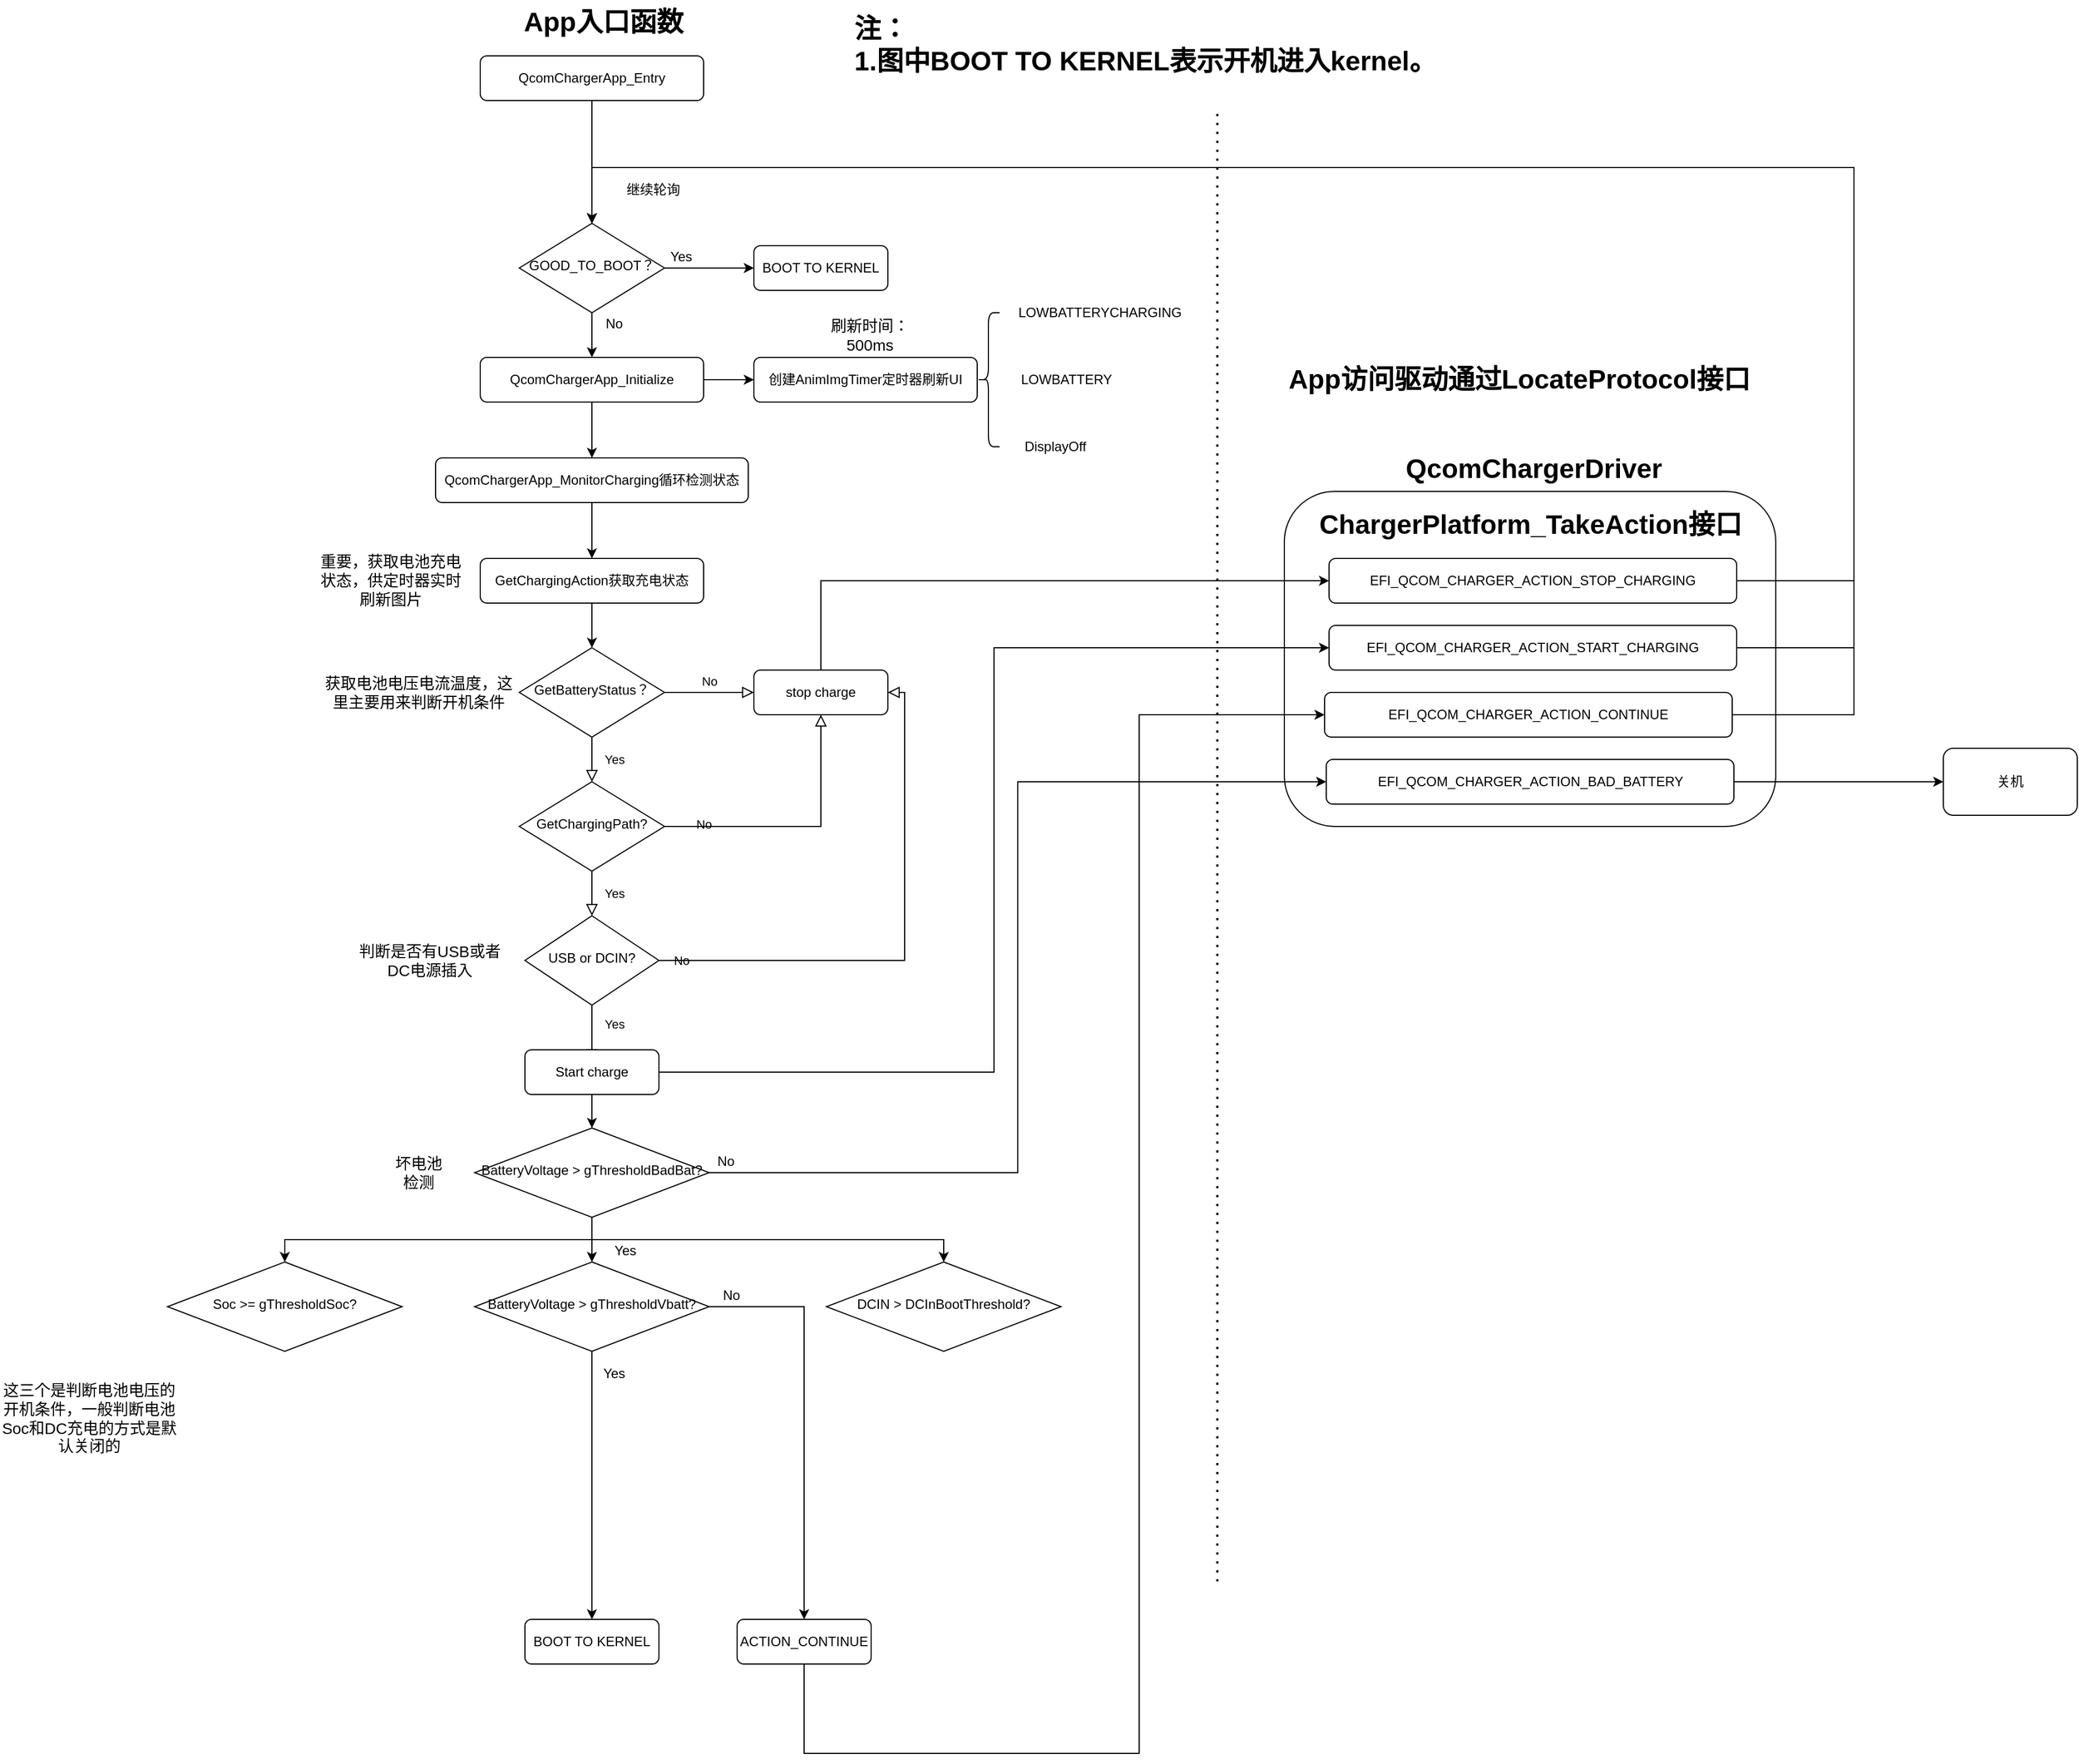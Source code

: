 <mxfile version="13.6.2" type="device"><diagram id="C5RBs43oDa-KdzZeNtuy" name="Page-1"><mxGraphModel dx="2858" dy="2343" grid="1" gridSize="10" guides="1" tooltips="1" connect="1" arrows="1" fold="1" page="1" pageScale="1" pageWidth="827" pageHeight="1169" math="0" shadow="0"><root><mxCell id="WIyWlLk6GJQsqaUBKTNV-0"/><mxCell id="WIyWlLk6GJQsqaUBKTNV-1" parent="WIyWlLk6GJQsqaUBKTNV-0"/><mxCell id="DkoQSM0Fek4tv4W-fg_t-80" value="" style="rounded=1;whiteSpace=wrap;html=1;" parent="WIyWlLk6GJQsqaUBKTNV-1" vertex="1"><mxGeometry x="840" y="200" width="440" height="300" as="geometry"/></mxCell><mxCell id="DkoQSM0Fek4tv4W-fg_t-2" style="edgeStyle=orthogonalEdgeStyle;rounded=0;orthogonalLoop=1;jettySize=auto;html=1;exitX=1;exitY=0.5;exitDx=0;exitDy=0;entryX=0;entryY=0.5;entryDx=0;entryDy=0;" parent="WIyWlLk6GJQsqaUBKTNV-1" source="WIyWlLk6GJQsqaUBKTNV-3" target="DkoQSM0Fek4tv4W-fg_t-1" edge="1"><mxGeometry relative="1" as="geometry"/></mxCell><mxCell id="DkoQSM0Fek4tv4W-fg_t-13" style="edgeStyle=orthogonalEdgeStyle;rounded=0;orthogonalLoop=1;jettySize=auto;html=1;exitX=0.5;exitY=1;exitDx=0;exitDy=0;entryX=0.5;entryY=0;entryDx=0;entryDy=0;" parent="WIyWlLk6GJQsqaUBKTNV-1" source="WIyWlLk6GJQsqaUBKTNV-3" target="DkoQSM0Fek4tv4W-fg_t-11" edge="1"><mxGeometry relative="1" as="geometry"/></mxCell><mxCell id="WIyWlLk6GJQsqaUBKTNV-3" value="QcomChargerApp_Initialize" style="rounded=1;whiteSpace=wrap;html=1;fontSize=12;glass=0;strokeWidth=1;shadow=0;" parent="WIyWlLk6GJQsqaUBKTNV-1" vertex="1"><mxGeometry x="120" y="80" width="200" height="40" as="geometry"/></mxCell><mxCell id="WIyWlLk6GJQsqaUBKTNV-4" value="Yes" style="rounded=0;html=1;jettySize=auto;orthogonalLoop=1;fontSize=11;endArrow=block;endFill=0;endSize=8;strokeWidth=1;shadow=0;labelBackgroundColor=none;edgeStyle=orthogonalEdgeStyle;" parent="WIyWlLk6GJQsqaUBKTNV-1" source="WIyWlLk6GJQsqaUBKTNV-6" target="WIyWlLk6GJQsqaUBKTNV-10" edge="1"><mxGeometry y="20" relative="1" as="geometry"><mxPoint as="offset"/></mxGeometry></mxCell><mxCell id="WIyWlLk6GJQsqaUBKTNV-5" value="No" style="edgeStyle=orthogonalEdgeStyle;rounded=0;html=1;jettySize=auto;orthogonalLoop=1;fontSize=11;endArrow=block;endFill=0;endSize=8;strokeWidth=1;shadow=0;labelBackgroundColor=none;entryX=0.5;entryY=1;entryDx=0;entryDy=0;" parent="WIyWlLk6GJQsqaUBKTNV-1" source="WIyWlLk6GJQsqaUBKTNV-6" target="DkoQSM0Fek4tv4W-fg_t-18" edge="1"><mxGeometry x="0.182" y="105" relative="1" as="geometry"><mxPoint as="offset"/><mxPoint x="345" y="500" as="targetPoint"/></mxGeometry></mxCell><mxCell id="WIyWlLk6GJQsqaUBKTNV-6" value="GetChargingPath?" style="rhombus;whiteSpace=wrap;html=1;shadow=0;fontFamily=Helvetica;fontSize=12;align=center;strokeWidth=1;spacing=6;spacingTop=-4;" parent="WIyWlLk6GJQsqaUBKTNV-1" vertex="1"><mxGeometry x="155" y="460" width="130" height="80" as="geometry"/></mxCell><mxCell id="WIyWlLk6GJQsqaUBKTNV-8" value="Yes" style="rounded=0;html=1;jettySize=auto;orthogonalLoop=1;fontSize=11;endArrow=block;endFill=0;endSize=8;strokeWidth=1;shadow=0;labelBackgroundColor=none;edgeStyle=orthogonalEdgeStyle;" parent="WIyWlLk6GJQsqaUBKTNV-1" source="WIyWlLk6GJQsqaUBKTNV-10" edge="1"><mxGeometry x="-0.333" y="20" relative="1" as="geometry"><mxPoint as="offset"/><mxPoint x="220" y="710" as="targetPoint"/><Array as="points"><mxPoint x="220" y="670"/><mxPoint x="220" y="670"/></Array></mxGeometry></mxCell><mxCell id="WIyWlLk6GJQsqaUBKTNV-9" value="No" style="edgeStyle=orthogonalEdgeStyle;rounded=0;html=1;jettySize=auto;orthogonalLoop=1;fontSize=11;endArrow=block;endFill=0;endSize=8;strokeWidth=1;shadow=0;labelBackgroundColor=none;entryX=1;entryY=0.5;entryDx=0;entryDy=0;" parent="WIyWlLk6GJQsqaUBKTNV-1" source="WIyWlLk6GJQsqaUBKTNV-10" target="DkoQSM0Fek4tv4W-fg_t-18" edge="1"><mxGeometry x="-0.071" y="200" relative="1" as="geometry"><mxPoint as="offset"/><mxPoint x="410" y="500" as="targetPoint"/><Array as="points"><mxPoint x="500" y="620"/><mxPoint x="500" y="380"/></Array></mxGeometry></mxCell><mxCell id="WIyWlLk6GJQsqaUBKTNV-10" value="USB or DCIN?" style="rhombus;whiteSpace=wrap;html=1;shadow=0;fontFamily=Helvetica;fontSize=12;align=center;strokeWidth=1;spacing=6;spacingTop=-4;" parent="WIyWlLk6GJQsqaUBKTNV-1" vertex="1"><mxGeometry x="160" y="580" width="120" height="80" as="geometry"/></mxCell><mxCell id="DkoQSM0Fek4tv4W-fg_t-1" value="创建AnimImgTimer定时器刷新UI" style="rounded=1;whiteSpace=wrap;html=1;fontSize=12;glass=0;strokeWidth=1;shadow=0;" parent="WIyWlLk6GJQsqaUBKTNV-1" vertex="1"><mxGeometry x="365" y="80" width="200" height="40" as="geometry"/></mxCell><mxCell id="DkoQSM0Fek4tv4W-fg_t-3" value="" style="shape=curlyBracket;whiteSpace=wrap;html=1;rounded=1;" parent="WIyWlLk6GJQsqaUBKTNV-1" vertex="1"><mxGeometry x="565" y="40" width="20" height="120" as="geometry"/></mxCell><mxCell id="DkoQSM0Fek4tv4W-fg_t-6" value="LOWBATTERYCHARGING" style="text;html=1;strokeColor=none;fillColor=none;align=center;verticalAlign=middle;whiteSpace=wrap;rounded=0;" parent="WIyWlLk6GJQsqaUBKTNV-1" vertex="1"><mxGeometry x="655" y="30" width="40" height="20" as="geometry"/></mxCell><mxCell id="DkoQSM0Fek4tv4W-fg_t-7" value="DisplayOff" style="text;html=1;strokeColor=none;fillColor=none;align=center;verticalAlign=middle;whiteSpace=wrap;rounded=0;" parent="WIyWlLk6GJQsqaUBKTNV-1" vertex="1"><mxGeometry x="615" y="150" width="40" height="20" as="geometry"/></mxCell><mxCell id="DkoQSM0Fek4tv4W-fg_t-8" value="LOWBATTERY" style="text;html=1;strokeColor=none;fillColor=none;align=center;verticalAlign=middle;whiteSpace=wrap;rounded=0;" parent="WIyWlLk6GJQsqaUBKTNV-1" vertex="1"><mxGeometry x="625" y="90" width="40" height="20" as="geometry"/></mxCell><mxCell id="DkoQSM0Fek4tv4W-fg_t-14" style="edgeStyle=orthogonalEdgeStyle;rounded=0;orthogonalLoop=1;jettySize=auto;html=1;exitX=0.5;exitY=1;exitDx=0;exitDy=0;entryX=0.5;entryY=0;entryDx=0;entryDy=0;" parent="WIyWlLk6GJQsqaUBKTNV-1" source="DkoQSM0Fek4tv4W-fg_t-11" target="DkoQSM0Fek4tv4W-fg_t-12" edge="1"><mxGeometry relative="1" as="geometry"/></mxCell><mxCell id="DkoQSM0Fek4tv4W-fg_t-11" value="QcomChargerApp_MonitorCharging循环检测状态" style="rounded=1;whiteSpace=wrap;html=1;fontSize=12;glass=0;strokeWidth=1;shadow=0;" parent="WIyWlLk6GJQsqaUBKTNV-1" vertex="1"><mxGeometry x="80" y="170" width="280" height="40" as="geometry"/></mxCell><mxCell id="DkoQSM0Fek4tv4W-fg_t-19" style="edgeStyle=orthogonalEdgeStyle;rounded=0;orthogonalLoop=1;jettySize=auto;html=1;exitX=0.5;exitY=1;exitDx=0;exitDy=0;entryX=0.5;entryY=0;entryDx=0;entryDy=0;" parent="WIyWlLk6GJQsqaUBKTNV-1" source="DkoQSM0Fek4tv4W-fg_t-12" target="DkoQSM0Fek4tv4W-fg_t-17" edge="1"><mxGeometry relative="1" as="geometry"/></mxCell><mxCell id="DkoQSM0Fek4tv4W-fg_t-12" value="GetChargingAction获取充电状态" style="rounded=1;whiteSpace=wrap;html=1;fontSize=12;glass=0;strokeWidth=1;shadow=0;" parent="WIyWlLk6GJQsqaUBKTNV-1" vertex="1"><mxGeometry x="120" y="260" width="200" height="40" as="geometry"/></mxCell><mxCell id="DkoQSM0Fek4tv4W-fg_t-15" value="Yes" style="rounded=0;html=1;jettySize=auto;orthogonalLoop=1;fontSize=11;endArrow=block;endFill=0;endSize=8;strokeWidth=1;shadow=0;labelBackgroundColor=none;edgeStyle=orthogonalEdgeStyle;" parent="WIyWlLk6GJQsqaUBKTNV-1" source="DkoQSM0Fek4tv4W-fg_t-17" edge="1"><mxGeometry y="20" relative="1" as="geometry"><mxPoint as="offset"/><mxPoint x="220" y="460" as="targetPoint"/></mxGeometry></mxCell><mxCell id="DkoQSM0Fek4tv4W-fg_t-16" value="No" style="edgeStyle=orthogonalEdgeStyle;rounded=0;html=1;jettySize=auto;orthogonalLoop=1;fontSize=11;endArrow=block;endFill=0;endSize=8;strokeWidth=1;shadow=0;labelBackgroundColor=none;" parent="WIyWlLk6GJQsqaUBKTNV-1" source="DkoQSM0Fek4tv4W-fg_t-17" target="DkoQSM0Fek4tv4W-fg_t-18" edge="1"><mxGeometry y="10" relative="1" as="geometry"><mxPoint as="offset"/></mxGeometry></mxCell><mxCell id="DkoQSM0Fek4tv4W-fg_t-17" value="GetBatteryStatus？" style="rhombus;whiteSpace=wrap;html=1;shadow=0;fontFamily=Helvetica;fontSize=12;align=center;strokeWidth=1;spacing=6;spacingTop=-4;" parent="WIyWlLk6GJQsqaUBKTNV-1" vertex="1"><mxGeometry x="155" y="340" width="130" height="80" as="geometry"/></mxCell><mxCell id="DkoQSM0Fek4tv4W-fg_t-82" style="edgeStyle=orthogonalEdgeStyle;rounded=0;orthogonalLoop=1;jettySize=auto;html=1;exitX=0.5;exitY=0;exitDx=0;exitDy=0;entryX=0;entryY=0.5;entryDx=0;entryDy=0;startArrow=none;startFill=0;" parent="WIyWlLk6GJQsqaUBKTNV-1" source="DkoQSM0Fek4tv4W-fg_t-18" target="DkoQSM0Fek4tv4W-fg_t-79" edge="1"><mxGeometry relative="1" as="geometry"/></mxCell><mxCell id="DkoQSM0Fek4tv4W-fg_t-18" value="stop charge" style="rounded=1;whiteSpace=wrap;html=1;fontSize=12;glass=0;strokeWidth=1;shadow=0;" parent="WIyWlLk6GJQsqaUBKTNV-1" vertex="1"><mxGeometry x="365" y="360" width="120" height="40" as="geometry"/></mxCell><mxCell id="DkoQSM0Fek4tv4W-fg_t-22" value="DCIN &amp;gt;&amp;nbsp;DCInBootThreshold?" style="rhombus;whiteSpace=wrap;html=1;shadow=0;fontFamily=Helvetica;fontSize=12;align=center;strokeWidth=1;spacing=6;spacingTop=-4;" parent="WIyWlLk6GJQsqaUBKTNV-1" vertex="1"><mxGeometry x="430" y="890" width="210" height="80" as="geometry"/></mxCell><mxCell id="DkoQSM0Fek4tv4W-fg_t-89" style="edgeStyle=orthogonalEdgeStyle;rounded=0;orthogonalLoop=1;jettySize=auto;html=1;exitX=1;exitY=0.5;exitDx=0;exitDy=0;entryX=0;entryY=0.5;entryDx=0;entryDy=0;startArrow=none;startFill=0;" parent="WIyWlLk6GJQsqaUBKTNV-1" source="DkoQSM0Fek4tv4W-fg_t-23" target="DkoQSM0Fek4tv4W-fg_t-88" edge="1"><mxGeometry relative="1" as="geometry"/></mxCell><mxCell id="7bjV7LyGJwtXMP-EdBRK-2" style="edgeStyle=orthogonalEdgeStyle;rounded=0;orthogonalLoop=1;jettySize=auto;html=1;exitX=0.5;exitY=1;exitDx=0;exitDy=0;entryX=0.5;entryY=0;entryDx=0;entryDy=0;" edge="1" parent="WIyWlLk6GJQsqaUBKTNV-1" source="DkoQSM0Fek4tv4W-fg_t-23" target="7bjV7LyGJwtXMP-EdBRK-0"><mxGeometry relative="1" as="geometry"/></mxCell><mxCell id="DkoQSM0Fek4tv4W-fg_t-23" value="Start charge" style="rounded=1;whiteSpace=wrap;html=1;fontSize=12;glass=0;strokeWidth=1;shadow=0;" parent="WIyWlLk6GJQsqaUBKTNV-1" vertex="1"><mxGeometry x="160" y="700" width="120" height="40" as="geometry"/></mxCell><mxCell id="7bjV7LyGJwtXMP-EdBRK-14" style="edgeStyle=orthogonalEdgeStyle;rounded=0;orthogonalLoop=1;jettySize=auto;html=1;exitX=0.5;exitY=1;exitDx=0;exitDy=0;entryX=0.5;entryY=0;entryDx=0;entryDy=0;" edge="1" parent="WIyWlLk6GJQsqaUBKTNV-1" source="DkoQSM0Fek4tv4W-fg_t-32" target="DkoQSM0Fek4tv4W-fg_t-39"><mxGeometry relative="1" as="geometry"/></mxCell><mxCell id="7bjV7LyGJwtXMP-EdBRK-15" style="edgeStyle=orthogonalEdgeStyle;rounded=0;orthogonalLoop=1;jettySize=auto;html=1;exitX=1;exitY=0.5;exitDx=0;exitDy=0;entryX=0.5;entryY=0;entryDx=0;entryDy=0;" edge="1" parent="WIyWlLk6GJQsqaUBKTNV-1" source="DkoQSM0Fek4tv4W-fg_t-32" target="DkoQSM0Fek4tv4W-fg_t-40"><mxGeometry relative="1" as="geometry"><Array as="points"><mxPoint x="410" y="930"/><mxPoint x="410" y="1210"/></Array></mxGeometry></mxCell><mxCell id="DkoQSM0Fek4tv4W-fg_t-32" value="BatteryVoltage &amp;gt;&amp;nbsp;gThresholdVbatt?" style="rhombus;whiteSpace=wrap;html=1;shadow=0;fontFamily=Helvetica;fontSize=12;align=center;strokeWidth=1;spacing=6;spacingTop=-4;" parent="WIyWlLk6GJQsqaUBKTNV-1" vertex="1"><mxGeometry x="115" y="890" width="210" height="80" as="geometry"/></mxCell><mxCell id="DkoQSM0Fek4tv4W-fg_t-37" value="Soc &amp;gt;= gThresholdSoc?" style="rhombus;whiteSpace=wrap;html=1;shadow=0;fontFamily=Helvetica;fontSize=12;align=center;strokeWidth=1;spacing=6;spacingTop=-4;" parent="WIyWlLk6GJQsqaUBKTNV-1" vertex="1"><mxGeometry x="-160" y="890" width="210" height="80" as="geometry"/></mxCell><mxCell id="DkoQSM0Fek4tv4W-fg_t-39" value="BOOT TO KERNEL" style="rounded=1;whiteSpace=wrap;html=1;fontSize=12;glass=0;strokeWidth=1;shadow=0;" parent="WIyWlLk6GJQsqaUBKTNV-1" vertex="1"><mxGeometry x="160" y="1210" width="120" height="40" as="geometry"/></mxCell><mxCell id="DkoQSM0Fek4tv4W-fg_t-91" style="edgeStyle=orthogonalEdgeStyle;rounded=0;orthogonalLoop=1;jettySize=auto;html=1;exitX=0.5;exitY=1;exitDx=0;exitDy=0;entryX=0;entryY=0.5;entryDx=0;entryDy=0;startArrow=none;startFill=0;" parent="WIyWlLk6GJQsqaUBKTNV-1" source="DkoQSM0Fek4tv4W-fg_t-40" target="DkoQSM0Fek4tv4W-fg_t-90" edge="1"><mxGeometry relative="1" as="geometry"><Array as="points"><mxPoint x="410" y="1330"/><mxPoint x="710" y="1330"/><mxPoint x="710" y="400"/></Array><mxPoint x="876" y="490" as="targetPoint"/></mxGeometry></mxCell><mxCell id="DkoQSM0Fek4tv4W-fg_t-40" value="ACTION_CONTINUE" style="rounded=1;whiteSpace=wrap;html=1;fontSize=12;glass=0;strokeWidth=1;shadow=0;" parent="WIyWlLk6GJQsqaUBKTNV-1" vertex="1"><mxGeometry x="350" y="1210" width="120" height="40" as="geometry"/></mxCell><mxCell id="DkoQSM0Fek4tv4W-fg_t-44" value="Yes" style="text;html=1;strokeColor=none;fillColor=none;align=center;verticalAlign=middle;whiteSpace=wrap;rounded=0;" parent="WIyWlLk6GJQsqaUBKTNV-1" vertex="1"><mxGeometry x="220" y="980" width="40" height="20" as="geometry"/></mxCell><mxCell id="DkoQSM0Fek4tv4W-fg_t-45" value="No" style="text;html=1;strokeColor=none;fillColor=none;align=center;verticalAlign=middle;whiteSpace=wrap;rounded=0;" parent="WIyWlLk6GJQsqaUBKTNV-1" vertex="1"><mxGeometry x="325" y="910" width="40" height="20" as="geometry"/></mxCell><mxCell id="DkoQSM0Fek4tv4W-fg_t-62" value="继续轮询" style="text;html=1;strokeColor=none;fillColor=none;align=center;verticalAlign=middle;whiteSpace=wrap;rounded=0;" parent="WIyWlLk6GJQsqaUBKTNV-1" vertex="1"><mxGeometry x="250" y="-80" width="50" height="20" as="geometry"/></mxCell><mxCell id="DkoQSM0Fek4tv4W-fg_t-68" value="&lt;font style=&quot;font-size: 14px&quot;&gt;刷新时间：500ms&lt;/font&gt;" style="text;html=1;strokeColor=none;fillColor=none;align=center;verticalAlign=middle;whiteSpace=wrap;rounded=0;" parent="WIyWlLk6GJQsqaUBKTNV-1" vertex="1"><mxGeometry x="414" y="50" width="110" height="20" as="geometry"/></mxCell><mxCell id="DkoQSM0Fek4tv4W-fg_t-70" style="edgeStyle=orthogonalEdgeStyle;rounded=0;orthogonalLoop=1;jettySize=auto;html=1;exitX=0.5;exitY=1;exitDx=0;exitDy=0;startArrow=none;startFill=0;" parent="WIyWlLk6GJQsqaUBKTNV-1" source="DkoQSM0Fek4tv4W-fg_t-69" target="WIyWlLk6GJQsqaUBKTNV-3" edge="1"><mxGeometry relative="1" as="geometry"/></mxCell><mxCell id="DkoQSM0Fek4tv4W-fg_t-76" style="edgeStyle=orthogonalEdgeStyle;rounded=0;orthogonalLoop=1;jettySize=auto;html=1;exitX=1;exitY=0.5;exitDx=0;exitDy=0;entryX=0;entryY=0.5;entryDx=0;entryDy=0;startArrow=none;startFill=0;" parent="WIyWlLk6GJQsqaUBKTNV-1" source="DkoQSM0Fek4tv4W-fg_t-69" target="DkoQSM0Fek4tv4W-fg_t-75" edge="1"><mxGeometry relative="1" as="geometry"/></mxCell><mxCell id="DkoQSM0Fek4tv4W-fg_t-69" value="GOOD_TO_BOOT？" style="rhombus;whiteSpace=wrap;html=1;shadow=0;fontFamily=Helvetica;fontSize=12;align=center;strokeWidth=1;spacing=6;spacingTop=-4;" parent="WIyWlLk6GJQsqaUBKTNV-1" vertex="1"><mxGeometry x="155" y="-40" width="130" height="80" as="geometry"/></mxCell><mxCell id="DkoQSM0Fek4tv4W-fg_t-73" value="No" style="text;html=1;strokeColor=none;fillColor=none;align=center;verticalAlign=middle;whiteSpace=wrap;rounded=0;" parent="WIyWlLk6GJQsqaUBKTNV-1" vertex="1"><mxGeometry x="220" y="40" width="40" height="20" as="geometry"/></mxCell><mxCell id="DkoQSM0Fek4tv4W-fg_t-74" value="Yes" style="text;html=1;strokeColor=none;fillColor=none;align=center;verticalAlign=middle;whiteSpace=wrap;rounded=0;" parent="WIyWlLk6GJQsqaUBKTNV-1" vertex="1"><mxGeometry x="280" y="-20" width="40" height="20" as="geometry"/></mxCell><mxCell id="DkoQSM0Fek4tv4W-fg_t-75" value="BOOT TO KERNEL" style="rounded=1;whiteSpace=wrap;html=1;fontSize=12;glass=0;strokeWidth=1;shadow=0;" parent="WIyWlLk6GJQsqaUBKTNV-1" vertex="1"><mxGeometry x="365" y="-20" width="120" height="40" as="geometry"/></mxCell><mxCell id="DkoQSM0Fek4tv4W-fg_t-87" style="edgeStyle=orthogonalEdgeStyle;rounded=0;orthogonalLoop=1;jettySize=auto;html=1;exitX=1;exitY=0.5;exitDx=0;exitDy=0;startArrow=none;startFill=0;" parent="WIyWlLk6GJQsqaUBKTNV-1" source="DkoQSM0Fek4tv4W-fg_t-79" edge="1"><mxGeometry relative="1" as="geometry"><mxPoint x="220" y="-40" as="targetPoint"/><Array as="points"><mxPoint x="1350" y="280"/><mxPoint x="1350" y="-90"/><mxPoint x="220" y="-90"/></Array></mxGeometry></mxCell><mxCell id="DkoQSM0Fek4tv4W-fg_t-79" value="EFI_QCOM_CHARGER_ACTION_STOP_CHARGING" style="rounded=1;whiteSpace=wrap;html=1;fontSize=12;glass=0;strokeWidth=1;shadow=0;" parent="WIyWlLk6GJQsqaUBKTNV-1" vertex="1"><mxGeometry x="880" y="260" width="365" height="40" as="geometry"/></mxCell><mxCell id="DkoQSM0Fek4tv4W-fg_t-81" value="ChargerPlatform_TakeAction接口" style="text;strokeColor=none;fillColor=none;html=1;fontSize=24;fontStyle=1;verticalAlign=middle;align=center;" parent="WIyWlLk6GJQsqaUBKTNV-1" vertex="1"><mxGeometry x="1010" y="210" width="100" height="40" as="geometry"/></mxCell><mxCell id="DkoQSM0Fek4tv4W-fg_t-83" value="" style="endArrow=none;dashed=1;html=1;dashPattern=1 3;strokeWidth=2;" parent="WIyWlLk6GJQsqaUBKTNV-1" edge="1"><mxGeometry width="50" height="50" relative="1" as="geometry"><mxPoint x="780" y="1176" as="sourcePoint"/><mxPoint x="780" y="-140" as="targetPoint"/></mxGeometry></mxCell><mxCell id="DkoQSM0Fek4tv4W-fg_t-85" value="App访问驱动通过LocateProtocol接口" style="text;strokeColor=none;fillColor=none;html=1;fontSize=24;fontStyle=1;verticalAlign=middle;align=center;" parent="WIyWlLk6GJQsqaUBKTNV-1" vertex="1"><mxGeometry x="1000" y="80" width="100" height="40" as="geometry"/></mxCell><mxCell id="DkoQSM0Fek4tv4W-fg_t-86" value="QcomChargerDriver" style="text;strokeColor=none;fillColor=none;html=1;fontSize=24;fontStyle=1;verticalAlign=middle;align=center;" parent="WIyWlLk6GJQsqaUBKTNV-1" vertex="1"><mxGeometry x="1013" y="160" width="100" height="40" as="geometry"/></mxCell><mxCell id="DkoQSM0Fek4tv4W-fg_t-94" style="edgeStyle=orthogonalEdgeStyle;rounded=0;orthogonalLoop=1;jettySize=auto;html=1;exitX=1;exitY=0.5;exitDx=0;exitDy=0;entryX=0.5;entryY=0;entryDx=0;entryDy=0;startArrow=none;startFill=0;" parent="WIyWlLk6GJQsqaUBKTNV-1" source="DkoQSM0Fek4tv4W-fg_t-88" target="DkoQSM0Fek4tv4W-fg_t-69" edge="1"><mxGeometry relative="1" as="geometry"><Array as="points"><mxPoint x="1350" y="340"/><mxPoint x="1350" y="-90"/><mxPoint x="220" y="-90"/></Array></mxGeometry></mxCell><mxCell id="DkoQSM0Fek4tv4W-fg_t-88" value="EFI_QCOM_CHARGER_ACTION_START_CHARGING" style="rounded=1;whiteSpace=wrap;html=1;fontSize=12;glass=0;strokeWidth=1;shadow=0;" parent="WIyWlLk6GJQsqaUBKTNV-1" vertex="1"><mxGeometry x="880" y="320" width="365" height="40" as="geometry"/></mxCell><mxCell id="DkoQSM0Fek4tv4W-fg_t-95" style="edgeStyle=orthogonalEdgeStyle;rounded=0;orthogonalLoop=1;jettySize=auto;html=1;exitX=1;exitY=0.5;exitDx=0;exitDy=0;entryX=0.5;entryY=0;entryDx=0;entryDy=0;startArrow=none;startFill=0;" parent="WIyWlLk6GJQsqaUBKTNV-1" source="DkoQSM0Fek4tv4W-fg_t-90" target="DkoQSM0Fek4tv4W-fg_t-69" edge="1"><mxGeometry relative="1" as="geometry"><Array as="points"><mxPoint x="1350" y="400"/><mxPoint x="1350" y="-90"/><mxPoint x="220" y="-90"/></Array></mxGeometry></mxCell><mxCell id="DkoQSM0Fek4tv4W-fg_t-90" value="EFI_QCOM_CHARGER_ACTION_CONTINUE" style="rounded=1;whiteSpace=wrap;html=1;fontSize=12;glass=0;strokeWidth=1;shadow=0;" parent="WIyWlLk6GJQsqaUBKTNV-1" vertex="1"><mxGeometry x="876" y="380" width="365" height="40" as="geometry"/></mxCell><mxCell id="DkoQSM0Fek4tv4W-fg_t-98" style="edgeStyle=orthogonalEdgeStyle;rounded=0;orthogonalLoop=1;jettySize=auto;html=1;exitX=0.5;exitY=1;exitDx=0;exitDy=0;startArrow=none;startFill=0;" parent="WIyWlLk6GJQsqaUBKTNV-1" source="DkoQSM0Fek4tv4W-fg_t-97" target="DkoQSM0Fek4tv4W-fg_t-69" edge="1"><mxGeometry relative="1" as="geometry"/></mxCell><mxCell id="DkoQSM0Fek4tv4W-fg_t-97" value="QcomChargerApp_Entry" style="rounded=1;whiteSpace=wrap;html=1;fontSize=12;glass=0;strokeWidth=1;shadow=0;" parent="WIyWlLk6GJQsqaUBKTNV-1" vertex="1"><mxGeometry x="120" y="-190" width="200" height="40" as="geometry"/></mxCell><mxCell id="DkoQSM0Fek4tv4W-fg_t-99" value="App入口函数" style="text;strokeColor=none;fillColor=none;html=1;fontSize=24;fontStyle=1;verticalAlign=middle;align=center;" parent="WIyWlLk6GJQsqaUBKTNV-1" vertex="1"><mxGeometry x="180" y="-240" width="100" height="40" as="geometry"/></mxCell><mxCell id="DkoQSM0Fek4tv4W-fg_t-100" value="&lt;font style=&quot;font-size: 14px&quot;&gt;获取电池电压电流温度，这里主要用来判断开机条件&lt;/font&gt;" style="text;html=1;strokeColor=none;fillColor=none;align=center;verticalAlign=middle;whiteSpace=wrap;rounded=0;" parent="WIyWlLk6GJQsqaUBKTNV-1" vertex="1"><mxGeometry x="-25" y="370" width="180" height="20" as="geometry"/></mxCell><mxCell id="DkoQSM0Fek4tv4W-fg_t-101" value="&lt;font style=&quot;font-size: 14px&quot;&gt;判断是否有USB或者DC电源插入&lt;/font&gt;" style="text;html=1;strokeColor=none;fillColor=none;align=center;verticalAlign=middle;whiteSpace=wrap;rounded=0;" parent="WIyWlLk6GJQsqaUBKTNV-1" vertex="1"><mxGeometry x="10" y="610" width="130" height="20" as="geometry"/></mxCell><mxCell id="DkoQSM0Fek4tv4W-fg_t-102" value="&lt;font style=&quot;font-size: 14px&quot;&gt;这三个是判断电池电压的开机条件，一般判断电池Soc和DC充电的方式是默认关闭的&lt;/font&gt;" style="text;html=1;strokeColor=none;fillColor=none;align=center;verticalAlign=middle;whiteSpace=wrap;rounded=0;" parent="WIyWlLk6GJQsqaUBKTNV-1" vertex="1"><mxGeometry x="-310" y="1020" width="160" height="20" as="geometry"/></mxCell><mxCell id="DkoQSM0Fek4tv4W-fg_t-103" value="&lt;div style=&quot;text-align: left&quot;&gt;&lt;span&gt;注：&lt;/span&gt;&lt;/div&gt;&lt;font style=&quot;font-size: 24px&quot;&gt;&lt;div style=&quot;text-align: left&quot;&gt;&lt;span&gt;1.图中&lt;/span&gt;&lt;span&gt;BOOT TO KERNEL表示开机进入kernel。&lt;/span&gt;&lt;/div&gt;&lt;/font&gt;" style="text;strokeColor=none;fillColor=none;html=1;fontSize=24;fontStyle=1;verticalAlign=middle;align=center;" parent="WIyWlLk6GJQsqaUBKTNV-1" vertex="1"><mxGeometry x="665" y="-220" width="100" height="40" as="geometry"/></mxCell><mxCell id="DkoQSM0Fek4tv4W-fg_t-104" value="&lt;font style=&quot;font-size: 14px&quot;&gt;重要，获取电池充电状态，供定时器实时刷新图片&lt;/font&gt;" style="text;html=1;strokeColor=none;fillColor=none;align=center;verticalAlign=middle;whiteSpace=wrap;rounded=0;" parent="WIyWlLk6GJQsqaUBKTNV-1" vertex="1"><mxGeometry x="-30" y="270" width="140" height="20" as="geometry"/></mxCell><mxCell id="7bjV7LyGJwtXMP-EdBRK-1" style="edgeStyle=orthogonalEdgeStyle;rounded=0;orthogonalLoop=1;jettySize=auto;html=1;exitX=0.5;exitY=1;exitDx=0;exitDy=0;entryX=0.5;entryY=0;entryDx=0;entryDy=0;" edge="1" parent="WIyWlLk6GJQsqaUBKTNV-1" source="7bjV7LyGJwtXMP-EdBRK-0" target="DkoQSM0Fek4tv4W-fg_t-32"><mxGeometry relative="1" as="geometry"/></mxCell><mxCell id="7bjV7LyGJwtXMP-EdBRK-8" style="edgeStyle=orthogonalEdgeStyle;rounded=0;orthogonalLoop=1;jettySize=auto;html=1;exitX=1;exitY=0.5;exitDx=0;exitDy=0;entryX=0;entryY=0.5;entryDx=0;entryDy=0;" edge="1" parent="WIyWlLk6GJQsqaUBKTNV-1" source="7bjV7LyGJwtXMP-EdBRK-0" target="7bjV7LyGJwtXMP-EdBRK-5"><mxGeometry relative="1" as="geometry"/></mxCell><mxCell id="7bjV7LyGJwtXMP-EdBRK-11" style="edgeStyle=orthogonalEdgeStyle;rounded=0;orthogonalLoop=1;jettySize=auto;html=1;exitX=0.5;exitY=1;exitDx=0;exitDy=0;entryX=0.5;entryY=0;entryDx=0;entryDy=0;" edge="1" parent="WIyWlLk6GJQsqaUBKTNV-1" source="7bjV7LyGJwtXMP-EdBRK-0" target="DkoQSM0Fek4tv4W-fg_t-37"><mxGeometry relative="1" as="geometry"><Array as="points"><mxPoint x="220" y="870"/><mxPoint x="-55" y="870"/></Array></mxGeometry></mxCell><mxCell id="7bjV7LyGJwtXMP-EdBRK-12" style="edgeStyle=orthogonalEdgeStyle;rounded=0;orthogonalLoop=1;jettySize=auto;html=1;exitX=0.5;exitY=1;exitDx=0;exitDy=0;entryX=0.5;entryY=0;entryDx=0;entryDy=0;" edge="1" parent="WIyWlLk6GJQsqaUBKTNV-1" source="7bjV7LyGJwtXMP-EdBRK-0" target="DkoQSM0Fek4tv4W-fg_t-22"><mxGeometry relative="1" as="geometry"><Array as="points"><mxPoint x="220" y="870"/><mxPoint x="535" y="870"/></Array></mxGeometry></mxCell><mxCell id="7bjV7LyGJwtXMP-EdBRK-0" value="BatteryVoltage &amp;gt; gThresholdBadBat?" style="rhombus;whiteSpace=wrap;html=1;shadow=0;fontFamily=Helvetica;fontSize=12;align=center;strokeWidth=1;spacing=6;spacingTop=-4;" vertex="1" parent="WIyWlLk6GJQsqaUBKTNV-1"><mxGeometry x="115" y="770" width="210" height="80" as="geometry"/></mxCell><mxCell id="7bjV7LyGJwtXMP-EdBRK-3" value="&lt;font style=&quot;font-size: 14px&quot;&gt;坏电池检测&lt;/font&gt;" style="text;html=1;strokeColor=none;fillColor=none;align=center;verticalAlign=middle;whiteSpace=wrap;rounded=0;" vertex="1" parent="WIyWlLk6GJQsqaUBKTNV-1"><mxGeometry x="40" y="800" width="50" height="20" as="geometry"/></mxCell><mxCell id="7bjV7LyGJwtXMP-EdBRK-4" value="Yes" style="text;html=1;strokeColor=none;fillColor=none;align=center;verticalAlign=middle;whiteSpace=wrap;rounded=0;" vertex="1" parent="WIyWlLk6GJQsqaUBKTNV-1"><mxGeometry x="230" y="870" width="40" height="20" as="geometry"/></mxCell><mxCell id="7bjV7LyGJwtXMP-EdBRK-7" style="edgeStyle=orthogonalEdgeStyle;rounded=0;orthogonalLoop=1;jettySize=auto;html=1;exitX=1;exitY=0.5;exitDx=0;exitDy=0;" edge="1" parent="WIyWlLk6GJQsqaUBKTNV-1" source="7bjV7LyGJwtXMP-EdBRK-5" target="7bjV7LyGJwtXMP-EdBRK-6"><mxGeometry relative="1" as="geometry"/></mxCell><mxCell id="7bjV7LyGJwtXMP-EdBRK-5" value="EFI_QCOM_CHARGER_ACTION_BAD_BATTERY" style="rounded=1;whiteSpace=wrap;html=1;fontSize=12;glass=0;strokeWidth=1;shadow=0;" vertex="1" parent="WIyWlLk6GJQsqaUBKTNV-1"><mxGeometry x="877.5" y="440" width="365" height="40" as="geometry"/></mxCell><mxCell id="7bjV7LyGJwtXMP-EdBRK-6" value="关机" style="rounded=1;whiteSpace=wrap;html=1;" vertex="1" parent="WIyWlLk6GJQsqaUBKTNV-1"><mxGeometry x="1430" y="430" width="120" height="60" as="geometry"/></mxCell><mxCell id="7bjV7LyGJwtXMP-EdBRK-9" value="No" style="text;html=1;strokeColor=none;fillColor=none;align=center;verticalAlign=middle;whiteSpace=wrap;rounded=0;" vertex="1" parent="WIyWlLk6GJQsqaUBKTNV-1"><mxGeometry x="320" y="790" width="40" height="20" as="geometry"/></mxCell></root></mxGraphModel></diagram></mxfile>